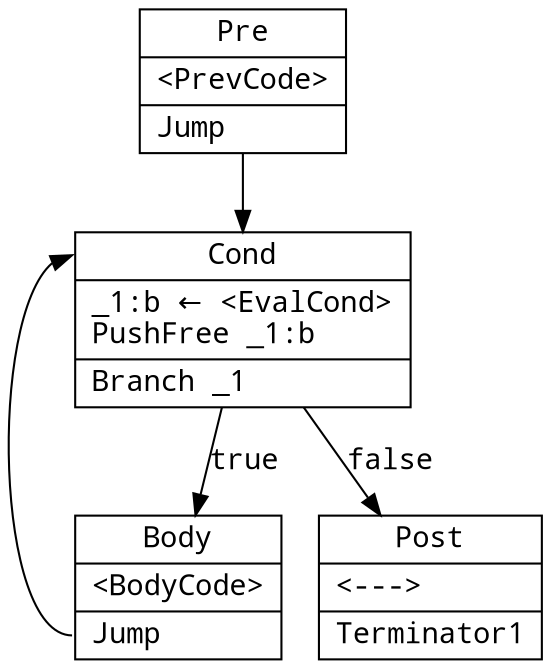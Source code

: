 digraph {
  node [shape=record fontname="Noto Mono"];
  edge [fontname="Noto Mono"];
  block0x5642d22bcfa0 [label="{Pre|\<PrevCode\>\l|Jump\l}"];
  block0x5642d22bcfa0 -> block0x5642d22bd0e0;
  block0x5642d22bd0e0 [label="{<top>Cond|_1:b ← \<EvalCond\>\lPushFree _1:b\l|Branch _1\l}"];
  block0x5642d22bd0e0 -> block0x5642d22bd120 [label="true"];
  block0x5642d22bd0e0 -> block0x5642d22bd180 [label="false"];
  block0x5642d22bd120 [label="{Body|\<BodyCode\>\l|<term>Jump\l}"];
  block0x5642d22bd120:term:w -> block0x5642d22bd0e0:top:w;
  block0x5642d22bd180 [label="{Post|\<---\>\l|Terminator1\l}"];
}
